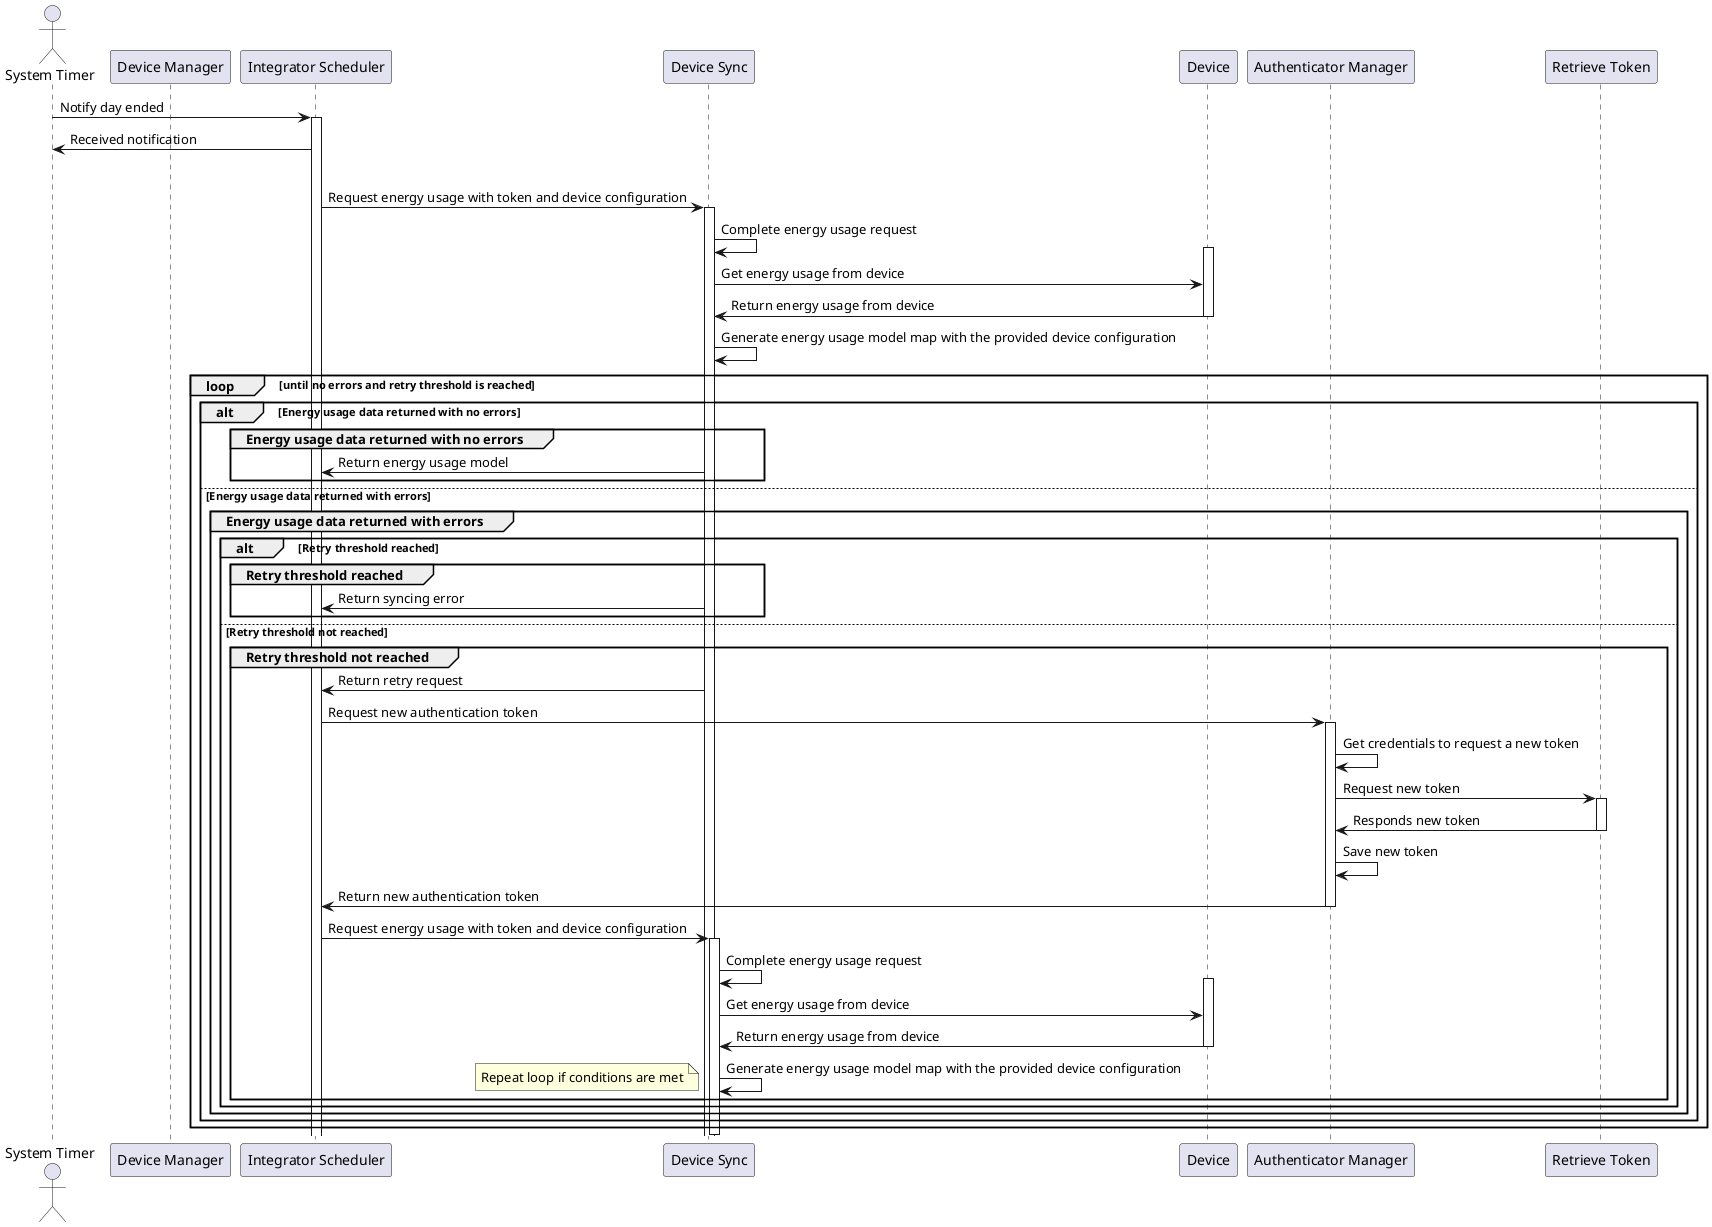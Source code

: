 @startuml
actor "System Timer" as Timer
participant "Device Manager" as DM
participant "Integrator Scheduler" as IS
participant "Device Sync" as DS
participant "Device" as D
participant "Authenticator Manager" as AM
participant "Retrieve Token" as RT

Timer -> IS: Notify day ended
activate IS
IS -> Timer: Received notification

group "Request energy usage to Device Sync"
    IS -> DS: Request energy usage with token and device configuration
    activate DS
    DS -> DS: Complete energy usage request
    activate D
    DS -> D: Get energy usage from device
    D -> DS: Return energy usage from device
    deactivate D
    DS -> DS: Generate energy usage model map with the provided device configuration

loop until no errors and retry threshold is reached
alt Energy usage data returned with no errors
    group Energy usage data returned with no errors
        DS -> IS: Return energy usage model
    end

else Energy usage data returned with errors
     group Energy usage data returned with errors
        alt Retry threshold reached
            group Retry threshold reached
                DS -> IS: Return syncing error
             end
        else Retry threshold not reached
            group Retry threshold not reached
                DS -> IS: Return retry request
                IS -> AM: Request new authentication token
                activate AM
                AM -> AM: Get credentials to request a new token
                AM -> RT: Request new token
                 activate RT
                RT -> AM: Responds new token
                deactivate RT
                AM -> AM: Save new token
                AM -> IS: Return new authentication token
                deactivate AM
                IS -> DS: Request energy usage with token and device configuration
                activate DS
                DS -> DS: Complete energy usage request
                activate D
                DS -> D: Get energy usage from device
                D -> DS: Return energy usage from device
                deactivate D
                DS -> DS: Generate energy usage model map with the provided device configuration
                note left: Repeat loop if conditions are met
            end
        end
     end
end

end loop

deactivate DS
@enduml